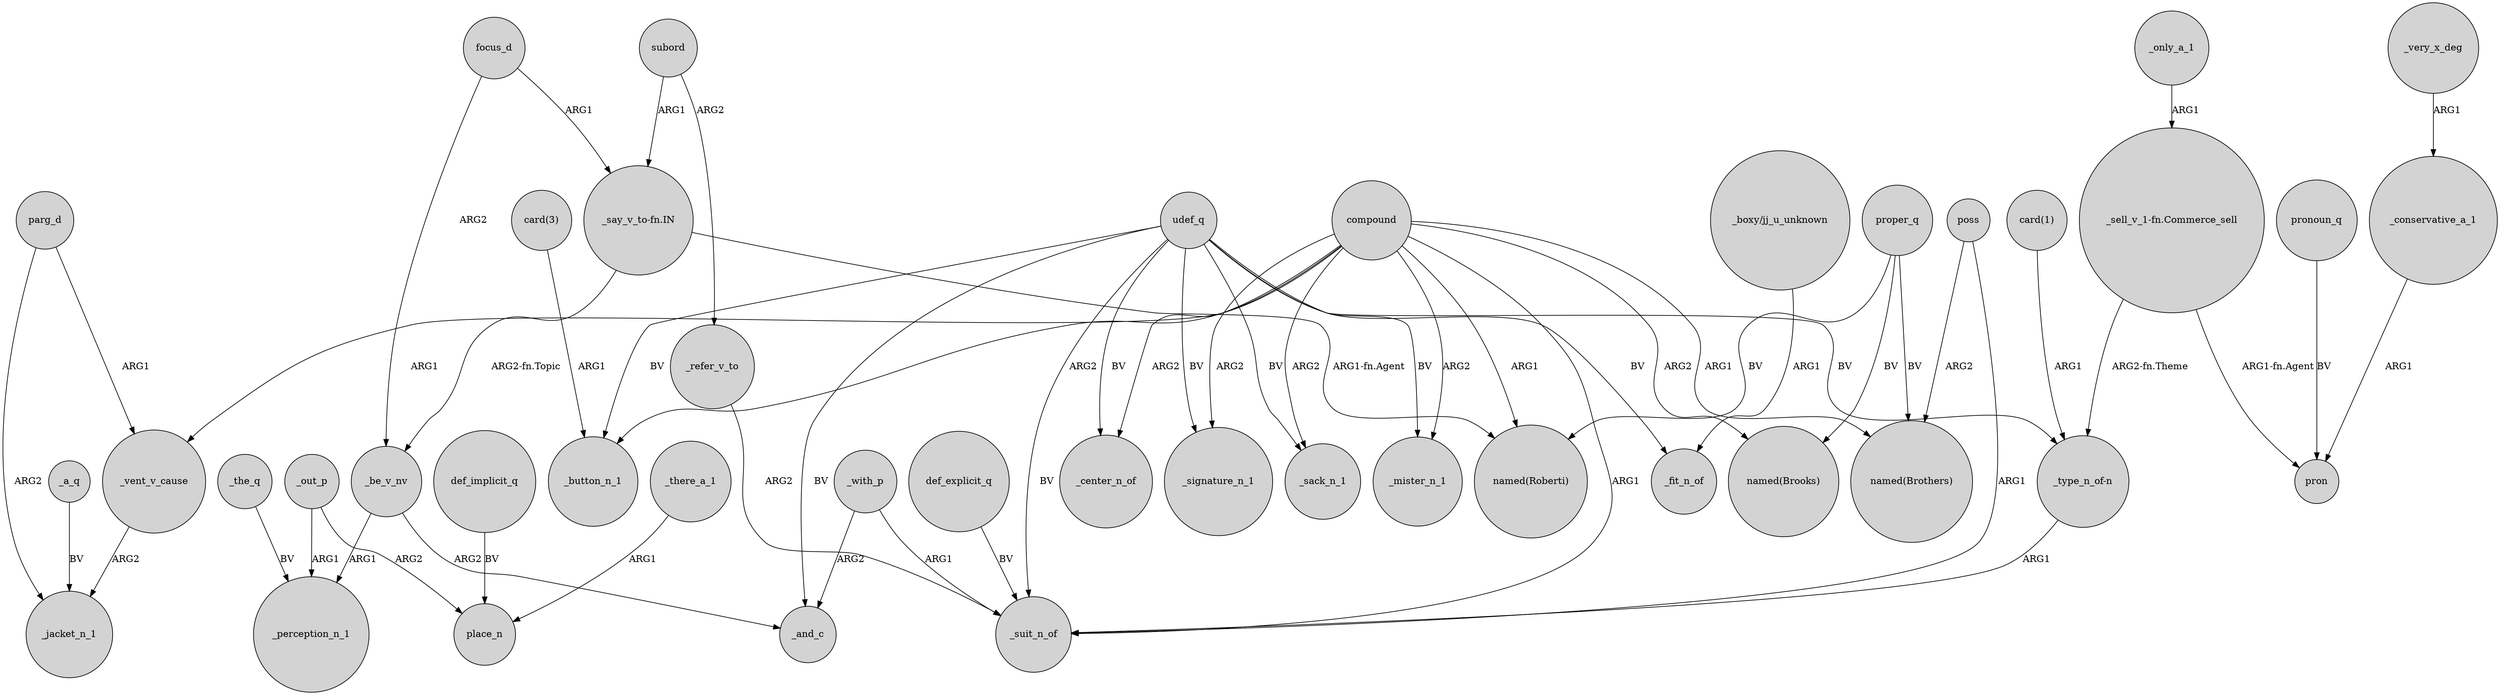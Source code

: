 digraph {
	node [shape=circle style=filled]
	_with_p -> _and_c [label=ARG2]
	compound -> _vent_v_cause [label=ARG1]
	"_sell_v_1-fn.Commerce_sell" -> "_type_n_of-n" [label="ARG2-fn.Theme"]
	_conservative_a_1 -> pron [label=ARG1]
	compound -> _suit_n_of [label=ARG1]
	udef_q -> "_type_n_of-n" [label=BV]
	proper_q -> "named(Brothers)" [label=BV]
	compound -> _mister_n_1 [label=ARG2]
	udef_q -> _suit_n_of [label=BV]
	_a_q -> _jacket_n_1 [label=BV]
	proper_q -> "named(Roberti)" [label=BV]
	"_type_n_of-n" -> _suit_n_of [label=ARG1]
	_be_v_nv -> _perception_n_1 [label=ARG1]
	udef_q -> _mister_n_1 [label=BV]
	parg_d -> _jacket_n_1 [label=ARG2]
	_only_a_1 -> "_sell_v_1-fn.Commerce_sell" [label=ARG1]
	subord -> "_say_v_to-fn.IN" [label=ARG1]
	def_implicit_q -> place_n [label=BV]
	compound -> "named(Roberti)" [label=ARG1]
	subord -> _refer_v_to [label=ARG2]
	def_explicit_q -> _suit_n_of [label=BV]
	compound -> "named(Brothers)" [label=ARG1]
	_with_p -> _suit_n_of [label=ARG1]
	udef_q -> _center_n_of [label=BV]
	"card(3)" -> _button_n_1 [label=ARG1]
	poss -> "named(Brothers)" [label=ARG2]
	compound -> _center_n_of [label=ARG2]
	_out_p -> place_n [label=ARG2]
	parg_d -> _vent_v_cause [label=ARG1]
	pronoun_q -> pron [label=BV]
	_very_x_deg -> _conservative_a_1 [label=ARG1]
	udef_q -> _sack_n_1 [label=BV]
	_the_q -> _perception_n_1 [label=BV]
	poss -> _suit_n_of [label=ARG1]
	_refer_v_to -> _suit_n_of [label=ARG2]
	compound -> "named(Brooks)" [label=ARG2]
	focus_d -> _be_v_nv [label=ARG2]
	"_say_v_to-fn.IN" -> _be_v_nv [label="ARG2-fn.Topic"]
	compound -> _sack_n_1 [label=ARG2]
	_out_p -> _perception_n_1 [label=ARG1]
	compound -> _signature_n_1 [label=ARG2]
	udef_q -> _fit_n_of [label=BV]
	udef_q -> _button_n_1 [label=BV]
	"card(1)" -> "_type_n_of-n" [label=ARG1]
	_be_v_nv -> _and_c [label=ARG2]
	_vent_v_cause -> _jacket_n_1 [label=ARG2]
	"_boxy/jj_u_unknown" -> _fit_n_of [label=ARG1]
	proper_q -> "named(Brooks)" [label=BV]
	compound -> _button_n_1 [label=ARG2]
	udef_q -> _signature_n_1 [label=BV]
	"_sell_v_1-fn.Commerce_sell" -> pron [label="ARG1-fn.Agent"]
	udef_q -> _and_c [label=BV]
	_there_a_1 -> place_n [label=ARG1]
	"_say_v_to-fn.IN" -> "named(Roberti)" [label="ARG1-fn.Agent"]
	focus_d -> "_say_v_to-fn.IN" [label=ARG1]
}
